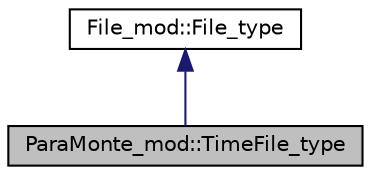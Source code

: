 digraph "ParaMonte_mod::TimeFile_type"
{
 // LATEX_PDF_SIZE
  edge [fontname="Helvetica",fontsize="10",labelfontname="Helvetica",labelfontsize="10"];
  node [fontname="Helvetica",fontsize="10",shape=record];
  Node1 [label="ParaMonte_mod::TimeFile_type",height=0.2,width=0.4,color="black", fillcolor="grey75", style="filled", fontcolor="black",tooltip=" "];
  Node2 -> Node1 [dir="back",color="midnightblue",fontsize="10",style="solid",fontname="Helvetica"];
  Node2 [label="File_mod::File_type",height=0.2,width=0.4,color="black", fillcolor="white", style="filled",URL="$structFile__mod_1_1File__type.html",tooltip=" "];
}

